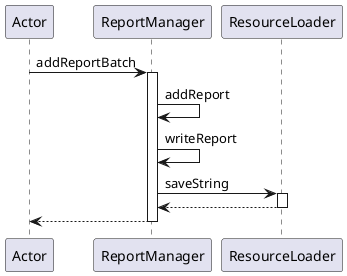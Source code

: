 @startuml
participant Actor
Actor -> ReportManager : addReportBatch
activate ReportManager
ReportManager -> ReportManager : addReport
ReportManager -> ReportManager : writeReport
ReportManager -> ResourceLoader : saveString
activate ResourceLoader
ResourceLoader --> ReportManager
deactivate ResourceLoader
ReportManager --> Actor
deactivate ReportManager

@enduml